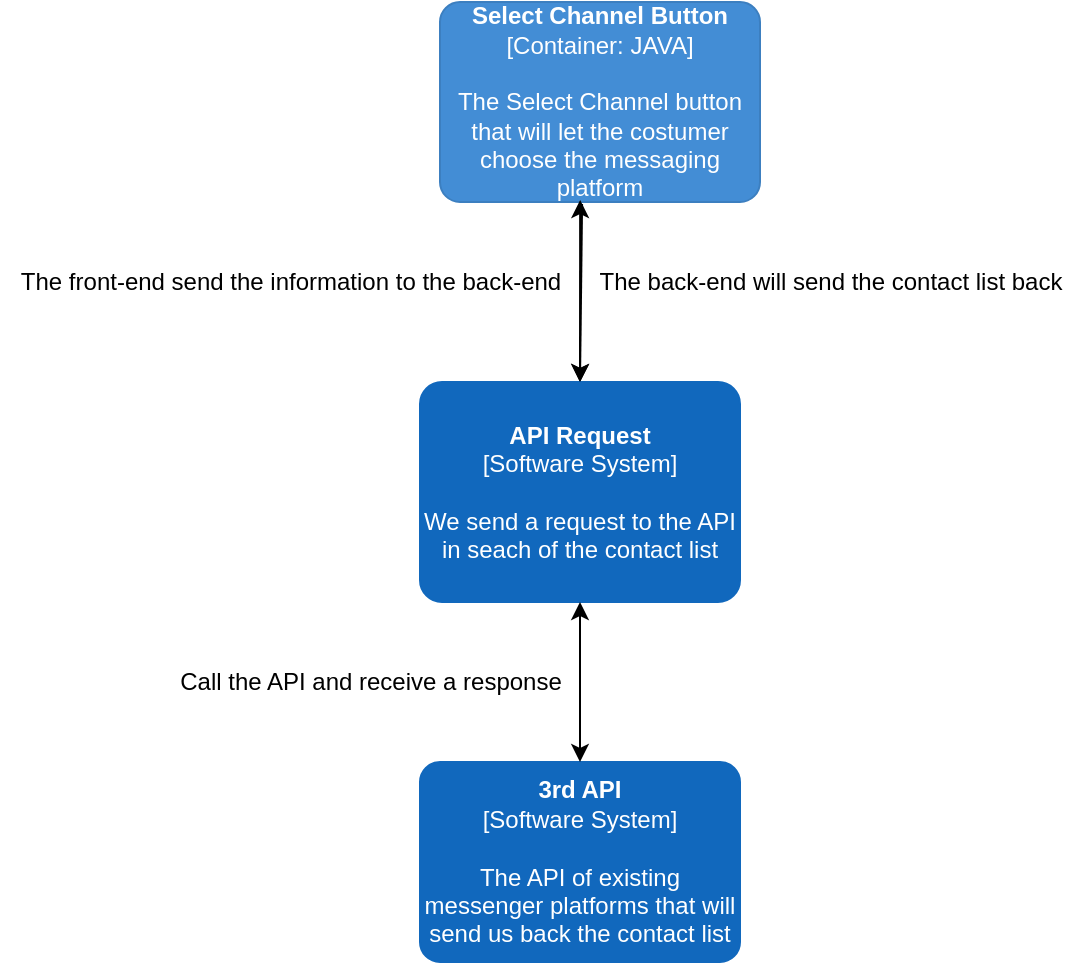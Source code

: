 <mxfile version="14.4.9" type="device" pages="2"><diagram id="opYJa6_DBz_iLodcoyEl" name="Level 1"><mxGraphModel dx="1662" dy="3100" grid="1" gridSize="10" guides="1" tooltips="1" connect="1" arrows="1" fold="1" page="1" pageScale="1" pageWidth="827" pageHeight="1169" math="0" shadow="0"><root><mxCell id="mQUH3nDY8lA-0CQJi3Wt-0"/><mxCell id="mQUH3nDY8lA-0CQJi3Wt-1" parent="mQUH3nDY8lA-0CQJi3Wt-0"/><object placeholders="1" c4Name="Select Channel Button " c4Type="Container" c4Technology="JAVA" c4Description="The Select Channel button that will let the costumer choose the messaging platform" label="&lt;b&gt;%c4Name%&lt;/b&gt;&lt;div&gt;[%c4Type%: %c4Technology%]&lt;/div&gt;&lt;br&gt;&lt;div&gt;%c4Description%&lt;/div&gt;" id="mQUH3nDY8lA-0CQJi3Wt-2"><mxCell style="rounded=1;whiteSpace=wrap;html=1;labelBackgroundColor=none;fillColor=#438DD5;fontColor=#ffffff;align=center;arcSize=10;strokeColor=#3C7FC0;metaEdit=1;metaData={&quot;c4Type&quot;:{&quot;editable&quot;:false}};points=[[0.25,0,0],[0.5,0,0],[0.75,0,0],[1,0.25,0],[1,0.5,0],[1,0.75,0],[0.75,1,0],[0.5,1,0],[0.25,1,0],[0,0.75,0],[0,0.5,0],[0,0.25,0]];" parent="mQUH3nDY8lA-0CQJi3Wt-1" vertex="1"><mxGeometry x="290" y="-1860" width="160" height="100" as="geometry"/></mxCell></object><mxCell id="mQUH3nDY8lA-0CQJi3Wt-3" value="" style="endArrow=classic;html=1;exitX=0.444;exitY=1.01;exitDx=0;exitDy=0;exitPerimeter=0;entryX=0.5;entryY=0;entryDx=0;entryDy=0;entryPerimeter=0;" parent="mQUH3nDY8lA-0CQJi3Wt-1" source="mQUH3nDY8lA-0CQJi3Wt-2" target="mQUH3nDY8lA-0CQJi3Wt-6" edge="1"><mxGeometry width="50" height="50" relative="1" as="geometry"><mxPoint x="400" y="-1570" as="sourcePoint"/><mxPoint x="363.04" y="-1702.07" as="targetPoint"/></mxGeometry></mxCell><mxCell id="mQUH3nDY8lA-0CQJi3Wt-4" value="The front-end send the information to the back-end" style="text;html=1;align=center;verticalAlign=middle;resizable=0;points=[];autosize=1;" parent="mQUH3nDY8lA-0CQJi3Wt-1" vertex="1"><mxGeometry x="70" y="-1730" width="290" height="20" as="geometry"/></mxCell><object placeholders="1" c4Name="3rd API" c4Type="Software System" c4Description="The API of existing messenger platforms that will send us back the contact list " label="&lt;b&gt;%c4Name%&lt;/b&gt;&lt;div&gt;[%c4Type%]&lt;/div&gt;&lt;br&gt;&lt;div&gt;%c4Description%&lt;/div&gt;" id="mQUH3nDY8lA-0CQJi3Wt-5"><mxCell style="rounded=1;whiteSpace=wrap;html=1;labelBackgroundColor=none;fillColor=#1168BD;fontColor=#ffffff;align=center;arcSize=10;strokeColor=#1168BD;metaEdit=1;metaData={&quot;c4Type&quot;:{&quot;editable&quot;:false}};points=[[0.25,0,0],[0.5,0,0],[0.75,0,0],[1,0.25,0],[1,0.5,0],[1,0.75,0],[0.75,1,0],[0.5,1,0],[0.25,1,0],[0,0.75,0],[0,0.5,0],[0,0.25,0]];" parent="mQUH3nDY8lA-0CQJi3Wt-1" vertex="1"><mxGeometry x="280" y="-1480" width="160" height="100" as="geometry"/></mxCell></object><object placeholders="1" c4Name="API Request" c4Type="Software System" c4Description="We send a request to the API in seach of the contact list" label="&lt;b&gt;%c4Name%&lt;/b&gt;&lt;div&gt;[%c4Type%]&lt;/div&gt;&lt;br&gt;&lt;div&gt;%c4Description%&lt;/div&gt;" id="mQUH3nDY8lA-0CQJi3Wt-6"><mxCell style="rounded=1;whiteSpace=wrap;html=1;labelBackgroundColor=none;fillColor=#1168BD;fontColor=#ffffff;align=center;arcSize=10;strokeColor=#1168BD;metaEdit=1;metaData={&quot;c4Type&quot;:{&quot;editable&quot;:false}};points=[[0.25,0,0],[0.5,0,0],[0.75,0,0],[1,0.25,0],[1,0.5,0],[1,0.75,0],[0.75,1,0],[0.5,1,0],[0.25,1,0],[0,0.75,0],[0,0.5,0],[0,0.25,0]];" parent="mQUH3nDY8lA-0CQJi3Wt-1" vertex="1"><mxGeometry x="280" y="-1670" width="160" height="110.0" as="geometry"/></mxCell></object><mxCell id="mQUH3nDY8lA-0CQJi3Wt-7" value="" style="endArrow=classic;startArrow=classic;html=1;exitX=0.5;exitY=1;exitDx=0;exitDy=0;entryX=0.5;entryY=0;entryDx=0;entryDy=0;entryPerimeter=0;exitPerimeter=0;" parent="mQUH3nDY8lA-0CQJi3Wt-1" source="mQUH3nDY8lA-0CQJi3Wt-6" target="mQUH3nDY8lA-0CQJi3Wt-5" edge="1"><mxGeometry width="50" height="50" relative="1" as="geometry"><mxPoint x="345" y="-1470" as="sourcePoint"/><mxPoint x="450" y="-1620" as="targetPoint"/></mxGeometry></mxCell><mxCell id="mQUH3nDY8lA-0CQJi3Wt-8" value="" style="endArrow=classic;startArrow=classic;html=1;exitX=0.5;exitY=0;exitDx=0;exitDy=0;exitPerimeter=0;entryX=0.438;entryY=0.99;entryDx=0;entryDy=0;entryPerimeter=0;" parent="mQUH3nDY8lA-0CQJi3Wt-1" source="mQUH3nDY8lA-0CQJi3Wt-6" target="mQUH3nDY8lA-0CQJi3Wt-2" edge="1"><mxGeometry width="50" height="50" relative="1" as="geometry"><mxPoint x="400" y="-1570" as="sourcePoint"/><mxPoint x="450" y="-1620" as="targetPoint"/></mxGeometry></mxCell><mxCell id="mQUH3nDY8lA-0CQJi3Wt-9" value="Call the API and receive a response" style="text;html=1;align=center;verticalAlign=middle;resizable=0;points=[];autosize=1;" parent="mQUH3nDY8lA-0CQJi3Wt-1" vertex="1"><mxGeometry x="150" y="-1530" width="210" height="20" as="geometry"/></mxCell><mxCell id="mQUH3nDY8lA-0CQJi3Wt-10" value="The back-end will send the contact list back&lt;br&gt;" style="text;html=1;align=center;verticalAlign=middle;resizable=0;points=[];autosize=1;" parent="mQUH3nDY8lA-0CQJi3Wt-1" vertex="1"><mxGeometry x="360" y="-1730" width="250" height="20" as="geometry"/></mxCell></root></mxGraphModel></diagram><diagram id="H8R2GNM9iak2mDNmFYrU" name="Level 2"><mxGraphModel dx="1662" dy="2962" grid="1" gridSize="10" guides="1" tooltips="1" connect="1" arrows="1" fold="1" page="1" pageScale="1" pageWidth="850" pageHeight="1100" math="0" shadow="0"><root><mxCell id="0"/><mxCell id="1" parent="0"/><object placeholders="1" c4Name="Select Channel Button " c4Type="Container" c4Technology="JAVA" c4Description="The Select Channel button that will let the costumer choose the messaging platform" label="&lt;b&gt;%c4Name%&lt;/b&gt;&lt;div&gt;[%c4Type%: %c4Technology%]&lt;/div&gt;&lt;br&gt;&lt;div&gt;%c4Description%&lt;/div&gt;" id="CRWafG1QDL7Ib-p2LC0e-1"><mxCell style="rounded=1;whiteSpace=wrap;html=1;labelBackgroundColor=none;fillColor=#438DD5;fontColor=#ffffff;align=center;arcSize=10;strokeColor=#3C7FC0;metaEdit=1;metaData={&quot;c4Type&quot;:{&quot;editable&quot;:false}};points=[[0.25,0,0],[0.5,0,0],[0.75,0,0],[1,0.25,0],[1,0.5,0],[1,0.75,0],[0.75,1,0],[0.5,1,0],[0.25,1,0],[0,0.75,0],[0,0.5,0],[0,0.25,0]];" parent="1" vertex="1"><mxGeometry x="290" y="-1860" width="160" height="100" as="geometry"/></mxCell></object><mxCell id="CRWafG1QDL7Ib-p2LC0e-3" value="" style="endArrow=classic;html=1;exitX=0.444;exitY=1.01;exitDx=0;exitDy=0;exitPerimeter=0;entryX=0.5;entryY=0;entryDx=0;entryDy=0;entryPerimeter=0;" parent="1" source="CRWafG1QDL7Ib-p2LC0e-1" edge="1"><mxGeometry width="50" height="50" relative="1" as="geometry"><mxPoint x="400" y="-1570" as="sourcePoint"/><mxPoint x="360" y="-1670" as="targetPoint"/></mxGeometry></mxCell><mxCell id="CRWafG1QDL7Ib-p2LC0e-4" value="The front-end send the information to the back-end" style="text;html=1;align=center;verticalAlign=middle;resizable=0;points=[];autosize=1;" parent="1" vertex="1"><mxGeometry x="70" y="-1730" width="290" height="20" as="geometry"/></mxCell><object placeholders="1" c4Name="3rd API" c4Type="Software System" c4Description="The API of existing messenger platforms that will send us back the contact list " label="&lt;b&gt;%c4Name%&lt;/b&gt;&lt;div&gt;[%c4Type%]&lt;/div&gt;&lt;br&gt;&lt;div&gt;%c4Description%&lt;/div&gt;" id="CRWafG1QDL7Ib-p2LC0e-6"><mxCell style="rounded=1;whiteSpace=wrap;html=1;labelBackgroundColor=none;fillColor=#1168BD;fontColor=#ffffff;align=center;arcSize=10;strokeColor=#1168BD;metaEdit=1;metaData={&quot;c4Type&quot;:{&quot;editable&quot;:false}};points=[[0.25,0,0],[0.5,0,0],[0.75,0,0],[1,0.25,0],[1,0.5,0],[1,0.75,0],[0.75,1,0],[0.5,1,0],[0.25,1,0],[0,0.75,0],[0,0.5,0],[0,0.25,0]];" parent="1" vertex="1"><mxGeometry x="270" y="-1410" width="160" height="100" as="geometry"/></mxCell></object><mxCell id="CRWafG1QDL7Ib-p2LC0e-21" value="" style="endArrow=classic;startArrow=classic;html=1;exitX=0.5;exitY=0;exitDx=0;exitDy=0;exitPerimeter=0;entryX=0.438;entryY=0.99;entryDx=0;entryDy=0;entryPerimeter=0;" parent="1" target="CRWafG1QDL7Ib-p2LC0e-1" edge="1"><mxGeometry width="50" height="50" relative="1" as="geometry"><mxPoint x="360" y="-1670" as="sourcePoint"/><mxPoint x="450" y="-1620" as="targetPoint"/></mxGeometry></mxCell><mxCell id="CRWafG1QDL7Ib-p2LC0e-23" value="Call the API and receive a response" style="text;html=1;align=center;verticalAlign=middle;resizable=0;points=[];autosize=1;" parent="1" vertex="1"><mxGeometry x="180" y="-1480" width="210" height="20" as="geometry"/></mxCell><mxCell id="OCVWJdiAMqV33NdpW2JT-1" value="The back-end will send the contact list back&lt;br&gt;" style="text;html=1;align=center;verticalAlign=middle;resizable=0;points=[];autosize=1;" parent="1" vertex="1"><mxGeometry x="360" y="-1730" width="250" height="20" as="geometry"/></mxCell><mxCell id="zZEl4s3lsq2ABeyqhVP0-3" value="" style="rounded=1;whiteSpace=wrap;html=1;" parent="1" vertex="1"><mxGeometry x="150" y="-1670" width="400" height="150" as="geometry"/></mxCell><object placeholders="1" c4Name="Filtering" c4Type="Software System" c4Description="We will filter the information we got back from API" label="&lt;b&gt;%c4Name%&lt;/b&gt;&lt;div&gt;[%c4Type%]&lt;/div&gt;&lt;br&gt;&lt;div&gt;%c4Description%&lt;/div&gt;" id="zZEl4s3lsq2ABeyqhVP0-4"><mxCell style="rounded=1;whiteSpace=wrap;html=1;labelBackgroundColor=none;fillColor=#1168BD;fontColor=#ffffff;align=center;arcSize=10;strokeColor=#1168BD;metaEdit=1;metaData={&quot;c4Type&quot;:{&quot;editable&quot;:false}};points=[[0.25,0,0],[0.5,0,0],[0.75,0,0],[1,0.25,0],[1,0.5,0],[1,0.75,0],[0.75,1,0],[0.5,1,0],[0.25,1,0],[0,0.75,0],[0,0.5,0],[0,0.25,0]];" parent="1" vertex="1"><mxGeometry x="180" y="-1650" width="160" height="110.0" as="geometry"/></mxCell></object><object placeholders="1" c4Name="API Request" c4Type="Software System" c4Description="We send a request to the API in seach of the contact list" label="&lt;b&gt;%c4Name%&lt;/b&gt;&lt;div&gt;[%c4Type%]&lt;/div&gt;&lt;br&gt;&lt;div&gt;%c4Description%&lt;/div&gt;" id="zZEl4s3lsq2ABeyqhVP0-2"><mxCell style="rounded=0;whiteSpace=wrap;html=1;labelBackgroundColor=none;fillColor=#1168BD;fontColor=#ffffff;align=center;arcSize=10;strokeColor=#1168BD;metaEdit=1;metaData={&quot;c4Type&quot;:{&quot;editable&quot;:false}};points=[[0.25,0,0],[0.5,0,0],[0.75,0,0],[1,0.25,0],[1,0.5,0],[1,0.75,0],[0.75,1,0],[0.5,1,0],[0.25,1,0],[0,0.75,0],[0,0.5,0],[0,0.25,0]];" parent="1" vertex="1"><mxGeometry x="380" y="-1650" width="160" height="110.0" as="geometry"/></mxCell></object><mxCell id="CRWafG1QDL7Ib-p2LC0e-15" value="" style="endArrow=classic;startArrow=classic;html=1;entryX=0.5;entryY=0;entryDx=0;entryDy=0;entryPerimeter=0;exitX=0.5;exitY=1;exitDx=0;exitDy=0;exitPerimeter=0;" parent="1" source="zZEl4s3lsq2ABeyqhVP0-2" target="CRWafG1QDL7Ib-p2LC0e-6" edge="1"><mxGeometry width="50" height="50" relative="1" as="geometry"><mxPoint x="360" y="-1560" as="sourcePoint"/><mxPoint x="450" y="-1620" as="targetPoint"/></mxGeometry></mxCell><mxCell id="zZEl4s3lsq2ABeyqhVP0-6" value="" style="endArrow=classic;html=1;exitX=0;exitY=0.5;exitDx=0;exitDy=0;exitPerimeter=0;entryX=1;entryY=0.5;entryDx=0;entryDy=0;entryPerimeter=0;" parent="1" source="zZEl4s3lsq2ABeyqhVP0-2" target="zZEl4s3lsq2ABeyqhVP0-4" edge="1"><mxGeometry width="50" height="50" relative="1" as="geometry"><mxPoint x="400" y="-1520" as="sourcePoint"/><mxPoint x="450" y="-1570" as="targetPoint"/></mxGeometry></mxCell></root></mxGraphModel></diagram></mxfile>